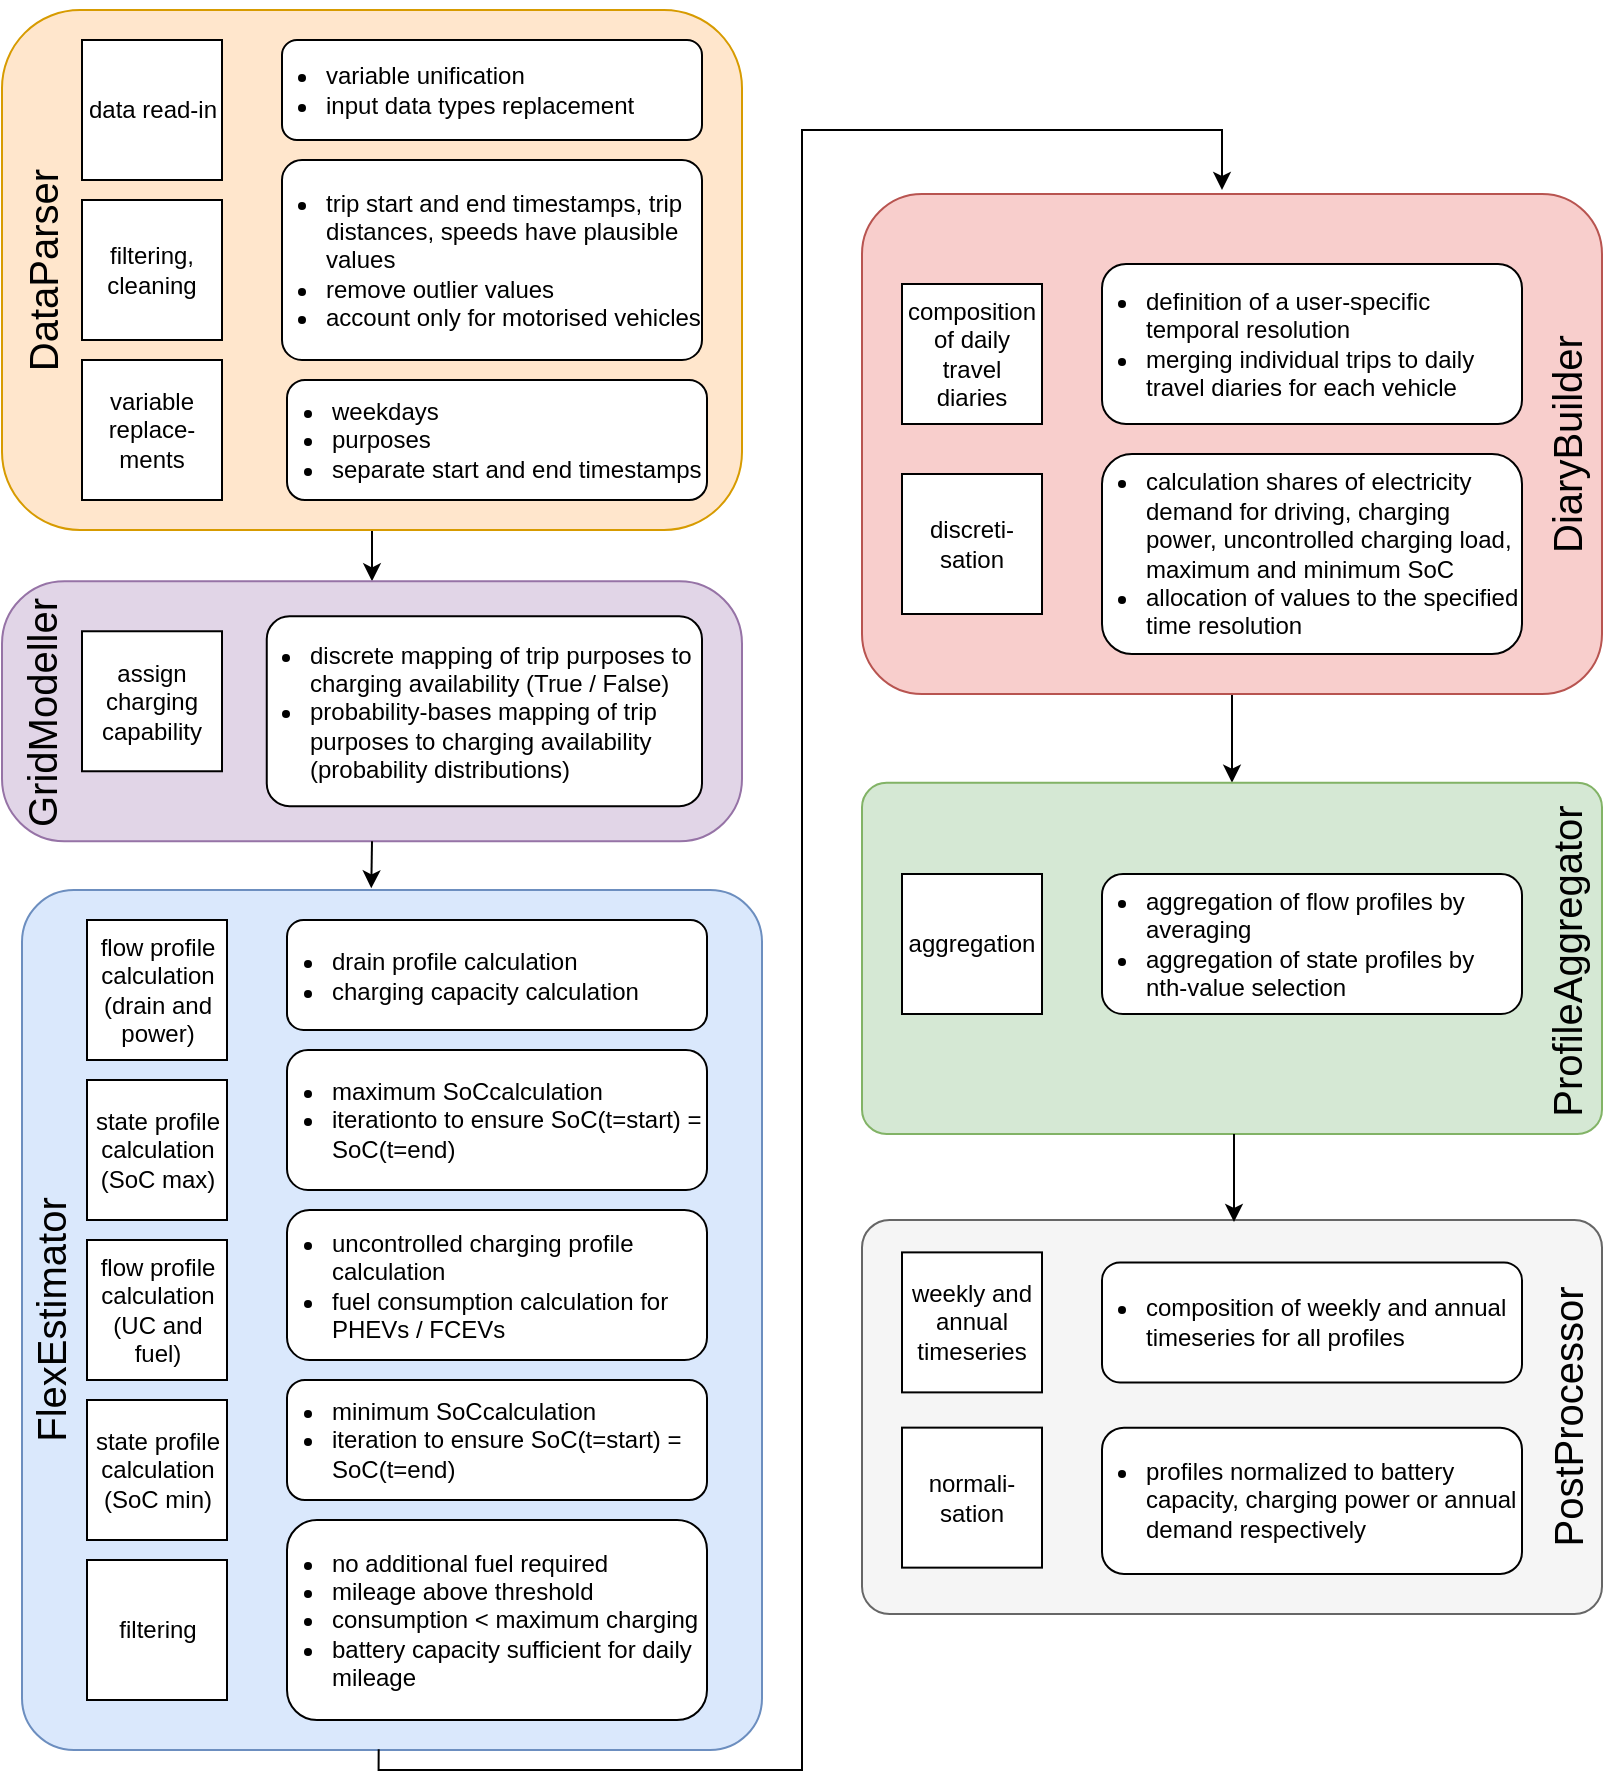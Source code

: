 <mxfile version="21.7.4" type="device">
  <diagram id="YimaGMnV5s-QCDrL5l2j" name="Page-1">
    <mxGraphModel dx="2074" dy="1124" grid="1" gridSize="10" guides="1" tooltips="1" connect="1" arrows="1" fold="1" page="1" pageScale="1" pageWidth="827" pageHeight="1169" math="0" shadow="0">
      <root>
        <mxCell id="0" />
        <mxCell id="1" parent="0" />
        <mxCell id="HGCUKCm3Jx_b27lc3u62-32" value="" style="rounded=1;whiteSpace=wrap;html=1;fillColor=#dae8fc;strokeColor=#6c8ebf;arcSize=7;" parent="1" vertex="1">
          <mxGeometry x="40" y="480" width="370" height="430" as="geometry" />
        </mxCell>
        <mxCell id="HGCUKCm3Jx_b27lc3u62-52" style="edgeStyle=orthogonalEdgeStyle;rounded=0;orthogonalLoop=1;jettySize=auto;html=1;fontSize=20;entryX=0.5;entryY=0;entryDx=0;entryDy=0;" parent="1" source="HGCUKCm3Jx_b27lc3u62-21" target="yWLFi-7v6lwdjs25CXLh-1" edge="1">
          <mxGeometry relative="1" as="geometry">
            <mxPoint x="645" y="426.37" as="targetPoint" />
          </mxGeometry>
        </mxCell>
        <mxCell id="HGCUKCm3Jx_b27lc3u62-21" value="" style="rounded=1;whiteSpace=wrap;html=1;fillColor=#f8cecc;strokeColor=#b85450;arcSize=12;" parent="1" vertex="1">
          <mxGeometry x="460" y="132" width="370" height="250" as="geometry" />
        </mxCell>
        <mxCell id="HGCUKCm3Jx_b27lc3u62-51" style="edgeStyle=orthogonalEdgeStyle;rounded=0;orthogonalLoop=1;jettySize=auto;html=1;fontSize=20;entryX=0.5;entryY=0;entryDx=0;entryDy=0;" parent="1" source="HGCUKCm3Jx_b27lc3u62-3" target="HGCUKCm3Jx_b27lc3u62-22" edge="1">
          <mxGeometry relative="1" as="geometry">
            <mxPoint x="190" y="570" as="targetPoint" />
          </mxGeometry>
        </mxCell>
        <mxCell id="HGCUKCm3Jx_b27lc3u62-3" value="" style="rounded=1;whiteSpace=wrap;html=1;fillColor=#ffe6cc;strokeColor=#d79b00;" parent="1" vertex="1">
          <mxGeometry x="30" y="40" width="370" height="260" as="geometry" />
        </mxCell>
        <mxCell id="lDoaL4beW7mUjwmd4tld-1" value="data read-in" style="whiteSpace=wrap;html=1;aspect=fixed;spacing=2;spacingLeft=2;spacingRight=1;" parent="1" vertex="1">
          <mxGeometry x="70" y="55" width="70" height="70" as="geometry" />
        </mxCell>
        <mxCell id="lDoaL4beW7mUjwmd4tld-2" value="filtering, cleaning" style="whiteSpace=wrap;html=1;aspect=fixed;" parent="1" vertex="1">
          <mxGeometry x="70" y="135" width="70" height="70" as="geometry" />
        </mxCell>
        <mxCell id="lDoaL4beW7mUjwmd4tld-3" value="variable replace-ments" style="whiteSpace=wrap;html=1;aspect=fixed;" parent="1" vertex="1">
          <mxGeometry x="70" y="215" width="70" height="70" as="geometry" />
        </mxCell>
        <mxCell id="lDoaL4beW7mUjwmd4tld-4" value="composition of daily travel diaries" style="whiteSpace=wrap;html=1;aspect=fixed;spacingLeft=2;spacingRight=2;" parent="1" vertex="1">
          <mxGeometry x="480" y="177" width="70" height="70" as="geometry" />
        </mxCell>
        <mxCell id="lDoaL4beW7mUjwmd4tld-7" value="&lt;div align=&quot;left&quot;&gt;&lt;ul&gt;&lt;li&gt;&lt;span style=&quot;background-color: initial;&quot;&gt;trip start and end timestamps, trip distances, speeds have plausible values&lt;/span&gt;&lt;/li&gt;&lt;li&gt;&lt;span style=&quot;background-color: initial;&quot;&gt;remove outlier values&lt;/span&gt;&lt;/li&gt;&lt;li&gt;account only for motorised vehicles&lt;/li&gt;&lt;/ul&gt;&lt;/div&gt;" style="rounded=1;whiteSpace=wrap;html=1;align=left;spacing=2;spacingLeft=-20;arcSize=10;" parent="1" vertex="1">
          <mxGeometry x="170" y="115" width="210" height="100" as="geometry" />
        </mxCell>
        <mxCell id="lDoaL4beW7mUjwmd4tld-8" value="&lt;ul&gt;&lt;li&gt;variable unification&lt;/li&gt;&lt;li&gt;input data types replacement&lt;br&gt;&lt;/li&gt;&lt;/ul&gt;" style="rounded=1;whiteSpace=wrap;html=1;align=left;spacingLeft=-20;" parent="1" vertex="1">
          <mxGeometry x="170" y="55" width="210" height="50" as="geometry" />
        </mxCell>
        <mxCell id="lDoaL4beW7mUjwmd4tld-9" value="&lt;ul&gt;&lt;li&gt;weekdays&lt;/li&gt;&lt;li&gt;purposes&lt;/li&gt;&lt;li&gt;separate start and end timestamps&lt;br&gt;&lt;/li&gt;&lt;/ul&gt;" style="rounded=1;whiteSpace=wrap;html=1;align=left;spacing=2;spacingLeft=-20;" parent="1" vertex="1">
          <mxGeometry x="172.5" y="225" width="210" height="60" as="geometry" />
        </mxCell>
        <mxCell id="lDoaL4beW7mUjwmd4tld-10" value="discreti-&lt;br&gt;sation" style="whiteSpace=wrap;html=1;aspect=fixed;spacingLeft=2;spacingRight=2;" parent="1" vertex="1">
          <mxGeometry x="480" y="272" width="70" height="70" as="geometry" />
        </mxCell>
        <mxCell id="lDoaL4beW7mUjwmd4tld-12" value="&lt;ul&gt;&lt;li&gt;definition of a user-specific temporal resolution&lt;/li&gt;&lt;li&gt;merging individual trips to daily travel diaries for each vehicle&lt;br&gt;&lt;/li&gt;&lt;/ul&gt;" style="rounded=1;whiteSpace=wrap;html=1;align=left;spacing=2;spacingLeft=-20;" parent="1" vertex="1">
          <mxGeometry x="580" y="167" width="210" height="80" as="geometry" />
        </mxCell>
        <mxCell id="HGCUKCm3Jx_b27lc3u62-4" value="DataParser" style="text;html=1;strokeColor=none;fillColor=none;align=center;verticalAlign=middle;whiteSpace=wrap;rounded=0;fontSize=20;rotation=270;" parent="1" vertex="1">
          <mxGeometry x="-85" y="160" width="270" height="20" as="geometry" />
        </mxCell>
        <mxCell id="HGCUKCm3Jx_b27lc3u62-16" value="DiaryBuilder" style="text;html=1;strokeColor=none;fillColor=none;align=center;verticalAlign=middle;whiteSpace=wrap;rounded=0;fontSize=20;rotation=270;" parent="1" vertex="1">
          <mxGeometry x="692" y="247" width="240" height="20" as="geometry" />
        </mxCell>
        <mxCell id="HGCUKCm3Jx_b27lc3u62-22" value="" style="rounded=1;whiteSpace=wrap;html=1;fillColor=#e1d5e7;strokeColor=#9673a6;arcSize=24;" parent="1" vertex="1">
          <mxGeometry x="30" y="325.63" width="370" height="130" as="geometry" />
        </mxCell>
        <mxCell id="HGCUKCm3Jx_b27lc3u62-24" value="assign charging capability" style="whiteSpace=wrap;html=1;aspect=fixed;spacingLeft=2;spacingRight=2;" parent="1" vertex="1">
          <mxGeometry x="70" y="350.63" width="70" height="70" as="geometry" />
        </mxCell>
        <mxCell id="HGCUKCm3Jx_b27lc3u62-25" value="&lt;ul&gt;&lt;li&gt;discrete mapping of trip purposes to charging availability (True / False)&lt;br&gt;&lt;/li&gt;&lt;li&gt;probability-bases mapping of trip purposes to charging availability (probability distributions)&lt;/li&gt;&lt;/ul&gt;" style="rounded=1;whiteSpace=wrap;html=1;align=left;spacingRight=2;spacingLeft=-20;arcSize=12;" parent="1" vertex="1">
          <mxGeometry x="162.38" y="343.13" width="217.62" height="95" as="geometry" />
        </mxCell>
        <mxCell id="HGCUKCm3Jx_b27lc3u62-31" value="FlexEstimator" style="text;html=1;strokeColor=none;fillColor=none;align=center;verticalAlign=middle;whiteSpace=wrap;rounded=0;fontSize=20;rotation=270;" parent="1" vertex="1">
          <mxGeometry x="-160" y="685" width="427.5" height="20" as="geometry" />
        </mxCell>
        <mxCell id="HGCUKCm3Jx_b27lc3u62-33" value="state profile calculation (SoC max)" style="whiteSpace=wrap;html=1;aspect=fixed;spacingLeft=2;spacingRight=2;" parent="1" vertex="1">
          <mxGeometry x="72.5" y="575" width="70" height="70" as="geometry" />
        </mxCell>
        <mxCell id="HGCUKCm3Jx_b27lc3u62-34" value="flow profile calculation (drain and power)" style="whiteSpace=wrap;html=1;aspect=fixed;spacingLeft=2;spacingRight=2;" parent="1" vertex="1">
          <mxGeometry x="72.5" y="495" width="70" height="70" as="geometry" />
        </mxCell>
        <mxCell id="HGCUKCm3Jx_b27lc3u62-35" value="&lt;ul&gt;&lt;li&gt;drain profile calculation&lt;/li&gt;&lt;li&gt;charging capacity calculation&lt;br&gt;&lt;/li&gt;&lt;/ul&gt;" style="rounded=1;whiteSpace=wrap;html=1;align=left;spacingRight=2;spacingLeft=-20;" parent="1" vertex="1">
          <mxGeometry x="172.5" y="495" width="210" height="55" as="geometry" />
        </mxCell>
        <mxCell id="HGCUKCm3Jx_b27lc3u62-36" value="&lt;ul&gt;&lt;li&gt;maximum SoCcalculation&lt;br&gt;&lt;/li&gt;&lt;li&gt;iterationto to ensure SoC(t=start) = SoC(t=end)&lt;br&gt;&lt;/li&gt;&lt;/ul&gt;" style="rounded=1;whiteSpace=wrap;html=1;align=left;spacingLeft=-20;spacingRight=2;" parent="1" vertex="1">
          <mxGeometry x="172.5" y="560" width="210" height="70" as="geometry" />
        </mxCell>
        <mxCell id="HGCUKCm3Jx_b27lc3u62-37" value="flow profile calculation (UC and fuel)" style="whiteSpace=wrap;html=1;aspect=fixed;spacingLeft=2;spacingRight=2;" parent="1" vertex="1">
          <mxGeometry x="72.5" y="655" width="70" height="70" as="geometry" />
        </mxCell>
        <mxCell id="HGCUKCm3Jx_b27lc3u62-38" value="&lt;ul&gt;&lt;li&gt;uncontrolled charging profile calculation&lt;/li&gt;&lt;li&gt;fuel consumption calculation for PHEVs / FCEVs&lt;br&gt;&lt;/li&gt;&lt;/ul&gt;" style="rounded=1;whiteSpace=wrap;html=1;align=left;spacingLeft=-20;" parent="1" vertex="1">
          <mxGeometry x="172.5" y="640" width="210" height="75" as="geometry" />
        </mxCell>
        <mxCell id="HGCUKCm3Jx_b27lc3u62-39" value="state profile calculation (SoC min)" style="whiteSpace=wrap;html=1;aspect=fixed;" parent="1" vertex="1">
          <mxGeometry x="72.5" y="735" width="70" height="70" as="geometry" />
        </mxCell>
        <mxCell id="HGCUKCm3Jx_b27lc3u62-40" value="&lt;ul&gt;&lt;li&gt;minimum SoCcalculation&lt;br&gt;&lt;/li&gt;&lt;li&gt;iteration to ensure SoC(t=start) = SoC(t=end)&lt;br&gt;&lt;/li&gt;&lt;/ul&gt;" style="rounded=1;whiteSpace=wrap;html=1;align=left;spacingLeft=-20;" parent="1" vertex="1">
          <mxGeometry x="172.5" y="725" width="210" height="60" as="geometry" />
        </mxCell>
        <mxCell id="HGCUKCm3Jx_b27lc3u62-41" value="filtering" style="whiteSpace=wrap;html=1;aspect=fixed;" parent="1" vertex="1">
          <mxGeometry x="72.5" y="815" width="70" height="70" as="geometry" />
        </mxCell>
        <mxCell id="HGCUKCm3Jx_b27lc3u62-42" value="&lt;ul&gt;&lt;li&gt;no additional fuel required&lt;/li&gt;&lt;li&gt;mileage above threshold&lt;/li&gt;&lt;li&gt;consumption &amp;lt; maximum charging&lt;/li&gt;&lt;li&gt;battery capacity sufficient for daily mileage&lt;br&gt;&lt;/li&gt;&lt;/ul&gt;" style="rounded=1;whiteSpace=wrap;html=1;align=left;spacingLeft=-20;" parent="1" vertex="1">
          <mxGeometry x="172.5" y="795" width="210" height="100" as="geometry" />
        </mxCell>
        <mxCell id="HGCUKCm3Jx_b27lc3u62-50" value="GridModeller" style="text;html=1;strokeColor=none;fillColor=none;align=center;verticalAlign=middle;whiteSpace=wrap;rounded=0;fontSize=20;rotation=270;" parent="1" vertex="1">
          <mxGeometry x="1.88" y="381.26" width="96.25" height="20" as="geometry" />
        </mxCell>
        <mxCell id="yWLFi-7v6lwdjs25CXLh-1" value="" style="rounded=1;whiteSpace=wrap;html=1;fillColor=#d5e8d4;strokeColor=#82b366;arcSize=7;" parent="1" vertex="1">
          <mxGeometry x="460" y="426.37" width="370" height="175.63" as="geometry" />
        </mxCell>
        <mxCell id="yWLFi-7v6lwdjs25CXLh-2" value="ProfileAggregator" style="text;html=1;strokeColor=none;fillColor=none;align=center;verticalAlign=middle;whiteSpace=wrap;rounded=0;fontSize=20;rotation=270;" parent="1" vertex="1">
          <mxGeometry x="724.62" y="506" width="174.75" height="20" as="geometry" />
        </mxCell>
        <mxCell id="yWLFi-7v6lwdjs25CXLh-13" value="aggregation" style="whiteSpace=wrap;html=1;aspect=fixed;" parent="1" vertex="1">
          <mxGeometry x="480" y="472" width="70" height="70" as="geometry" />
        </mxCell>
        <mxCell id="yWLFi-7v6lwdjs25CXLh-16" value="&lt;ul&gt;&lt;li&gt;aggregation of flow profiles by averaging&lt;/li&gt;&lt;li&gt;aggregation of state profiles by nth-value selection&lt;br&gt;&lt;/li&gt;&lt;/ul&gt;" style="rounded=1;whiteSpace=wrap;html=1;align=left;spacingLeft=-20;" parent="1" vertex="1">
          <mxGeometry x="580" y="472" width="210" height="70" as="geometry" />
        </mxCell>
        <mxCell id="yWLFi-7v6lwdjs25CXLh-20" style="edgeStyle=orthogonalEdgeStyle;rounded=0;orthogonalLoop=1;jettySize=auto;html=1;fontSize=20;entryX=0.472;entryY=-0.002;entryDx=0;entryDy=0;entryPerimeter=0;exitX=0.5;exitY=1;exitDx=0;exitDy=0;" parent="1" source="HGCUKCm3Jx_b27lc3u62-22" target="HGCUKCm3Jx_b27lc3u62-32" edge="1">
          <mxGeometry relative="1" as="geometry">
            <mxPoint x="215" y="460" as="sourcePoint" />
            <mxPoint x="225" y="341" as="targetPoint" />
            <Array as="points" />
          </mxGeometry>
        </mxCell>
        <mxCell id="yWLFi-7v6lwdjs25CXLh-21" value="&lt;ul&gt;&lt;li&gt;calculation shares of electricity demand for driving, charging power, uncontrolled charging load, maximum and minimum SoC&lt;br&gt;&lt;/li&gt;&lt;li&gt;allocation of values to the specified time resolution&amp;nbsp;&lt;/li&gt;&lt;/ul&gt;" style="rounded=1;whiteSpace=wrap;html=1;align=left;spacing=2;spacingLeft=-20;" parent="1" vertex="1">
          <mxGeometry x="580" y="262" width="210" height="100" as="geometry" />
        </mxCell>
        <mxCell id="yWLFi-7v6lwdjs25CXLh-27" style="edgeStyle=orthogonalEdgeStyle;rounded=0;orthogonalLoop=1;jettySize=auto;html=1;fontSize=20;exitX=0.482;exitY=0.999;exitDx=0;exitDy=0;exitPerimeter=0;" parent="1" source="HGCUKCm3Jx_b27lc3u62-32" edge="1">
          <mxGeometry relative="1" as="geometry">
            <mxPoint x="225" y="466" as="sourcePoint" />
            <mxPoint x="640" y="130" as="targetPoint" />
            <Array as="points">
              <mxPoint x="218" y="920" />
              <mxPoint x="430" y="920" />
              <mxPoint x="430" y="100" />
              <mxPoint x="640" y="100" />
            </Array>
          </mxGeometry>
        </mxCell>
        <mxCell id="CpkEmurNDCk1gUvXqK35-1" value="" style="rounded=1;whiteSpace=wrap;html=1;fillColor=#f5f5f5;strokeColor=#666666;arcSize=7;fontColor=#333333;" vertex="1" parent="1">
          <mxGeometry x="460" y="645" width="370" height="197" as="geometry" />
        </mxCell>
        <mxCell id="yWLFi-7v6lwdjs25CXLh-15" value="weekly and annual timeseries" style="whiteSpace=wrap;html=1;aspect=fixed;" parent="1" vertex="1">
          <mxGeometry x="480" y="661.19" width="70" height="70" as="geometry" />
        </mxCell>
        <mxCell id="yWLFi-7v6lwdjs25CXLh-18" value="&lt;ul&gt;&lt;li&gt;composition of weekly and annual&amp;nbsp; timeseries for all profiles&lt;/li&gt;&lt;/ul&gt;" style="rounded=1;whiteSpace=wrap;html=1;align=left;spacingLeft=-20;" parent="1" vertex="1">
          <mxGeometry x="580" y="666.19" width="210" height="60" as="geometry" />
        </mxCell>
        <mxCell id="yWLFi-7v6lwdjs25CXLh-23" value="normali-sation" style="whiteSpace=wrap;html=1;aspect=fixed;" parent="1" vertex="1">
          <mxGeometry x="480" y="748.82" width="70" height="70" as="geometry" />
        </mxCell>
        <mxCell id="yWLFi-7v6lwdjs25CXLh-24" value="&lt;ul&gt;&lt;li&gt;profiles normalized to battery capacity, charging power or annual demand respectively&lt;/li&gt;&lt;/ul&gt;" style="rounded=1;whiteSpace=wrap;html=1;align=left;spacingLeft=-20;" parent="1" vertex="1">
          <mxGeometry x="580" y="748.82" width="210" height="73.18" as="geometry" />
        </mxCell>
        <mxCell id="CpkEmurNDCk1gUvXqK35-3" style="edgeStyle=orthogonalEdgeStyle;rounded=0;orthogonalLoop=1;jettySize=auto;html=1;fontSize=20;entryX=0.5;entryY=0;entryDx=0;entryDy=0;" edge="1" parent="1">
          <mxGeometry relative="1" as="geometry">
            <mxPoint x="646" y="646" as="targetPoint" />
            <mxPoint x="646" y="602" as="sourcePoint" />
          </mxGeometry>
        </mxCell>
        <mxCell id="CpkEmurNDCk1gUvXqK35-4" value="PostProcessor" style="text;html=1;strokeColor=none;fillColor=none;align=center;verticalAlign=middle;whiteSpace=wrap;rounded=0;fontSize=20;rotation=270;" vertex="1" parent="1">
          <mxGeometry x="724.63" y="726.19" width="174.75" height="35" as="geometry" />
        </mxCell>
      </root>
    </mxGraphModel>
  </diagram>
</mxfile>
